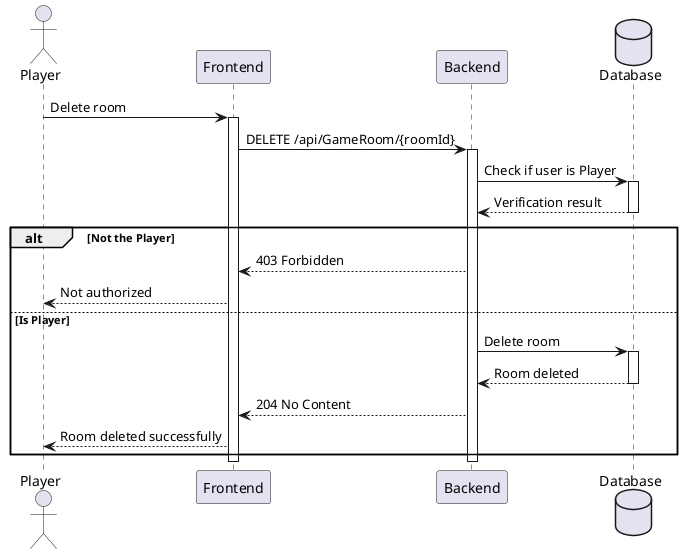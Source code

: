 @startuml Delete Room

actor "Player" as Player
participant "Frontend" as FE
participant "Backend" as API
database "Database" as DB

Player -> FE: Delete room
activate FE
FE -> API: DELETE /api/GameRoom/{roomId}
activate API
API -> DB: Check if user is Player
activate DB
DB --> API: Verification result
deactivate DB
alt Not the Player
    API --> FE: 403 Forbidden
    FE --> Player: Not authorized
else Is Player
    API -> DB: Delete room
    activate DB
    DB --> API: Room deleted
    deactivate DB
    API --> FE: 204 No Content
    FE --> Player: Room deleted successfully
end
deactivate API
deactivate FE

@enduml

